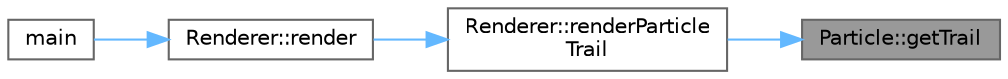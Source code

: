 digraph "Particle::getTrail"
{
 // LATEX_PDF_SIZE
  bgcolor="transparent";
  edge [fontname=Helvetica,fontsize=10,labelfontname=Helvetica,labelfontsize=10];
  node [fontname=Helvetica,fontsize=10,shape=box,height=0.2,width=0.4];
  rankdir="RL";
  Node1 [id="Node000001",label="Particle::getTrail",height=0.2,width=0.4,color="gray40", fillcolor="grey60", style="filled", fontcolor="black",tooltip="Gets the trail."];
  Node1 -> Node2 [id="edge1_Node000001_Node000002",dir="back",color="steelblue1",style="solid",tooltip=" "];
  Node2 [id="Node000002",label="Renderer::renderParticle\lTrail",height=0.2,width=0.4,color="grey40", fillcolor="white", style="filled",URL="$classRenderer.html#abc3bfdc74cb66fb0fa414cf43d489d1e",tooltip="Render the trail of the given particle."];
  Node2 -> Node3 [id="edge2_Node000002_Node000003",dir="back",color="steelblue1",style="solid",tooltip=" "];
  Node3 [id="Node000003",label="Renderer::render",height=0.2,width=0.4,color="grey40", fillcolor="white", style="filled",URL="$classRenderer.html#a856aba69842ce2c0e32a6bfe37fbc31b",tooltip="Renders the given universe."];
  Node3 -> Node4 [id="edge3_Node000003_Node000004",dir="back",color="steelblue1",style="solid",tooltip=" "];
  Node4 [id="Node000004",label="main",height=0.2,width=0.4,color="grey40", fillcolor="white", style="filled",URL="$main_8cpp.html#a0ddf1224851353fc92bfbff6f499fa97",tooltip=" "];
}
